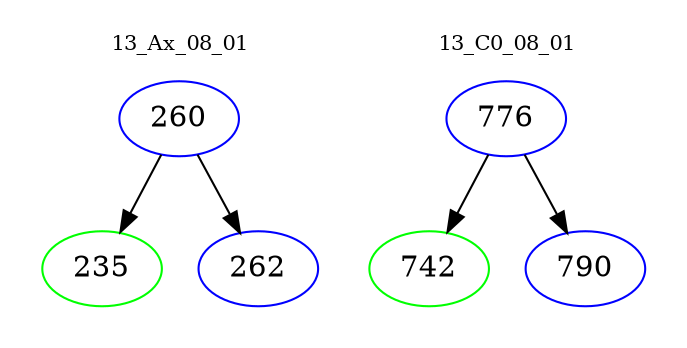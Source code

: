 digraph{
subgraph cluster_0 {
color = white
label = "13_Ax_08_01";
fontsize=10;
T0_260 [label="260", color="blue"]
T0_260 -> T0_235 [color="black"]
T0_235 [label="235", color="green"]
T0_260 -> T0_262 [color="black"]
T0_262 [label="262", color="blue"]
}
subgraph cluster_1 {
color = white
label = "13_C0_08_01";
fontsize=10;
T1_776 [label="776", color="blue"]
T1_776 -> T1_742 [color="black"]
T1_742 [label="742", color="green"]
T1_776 -> T1_790 [color="black"]
T1_790 [label="790", color="blue"]
}
}
